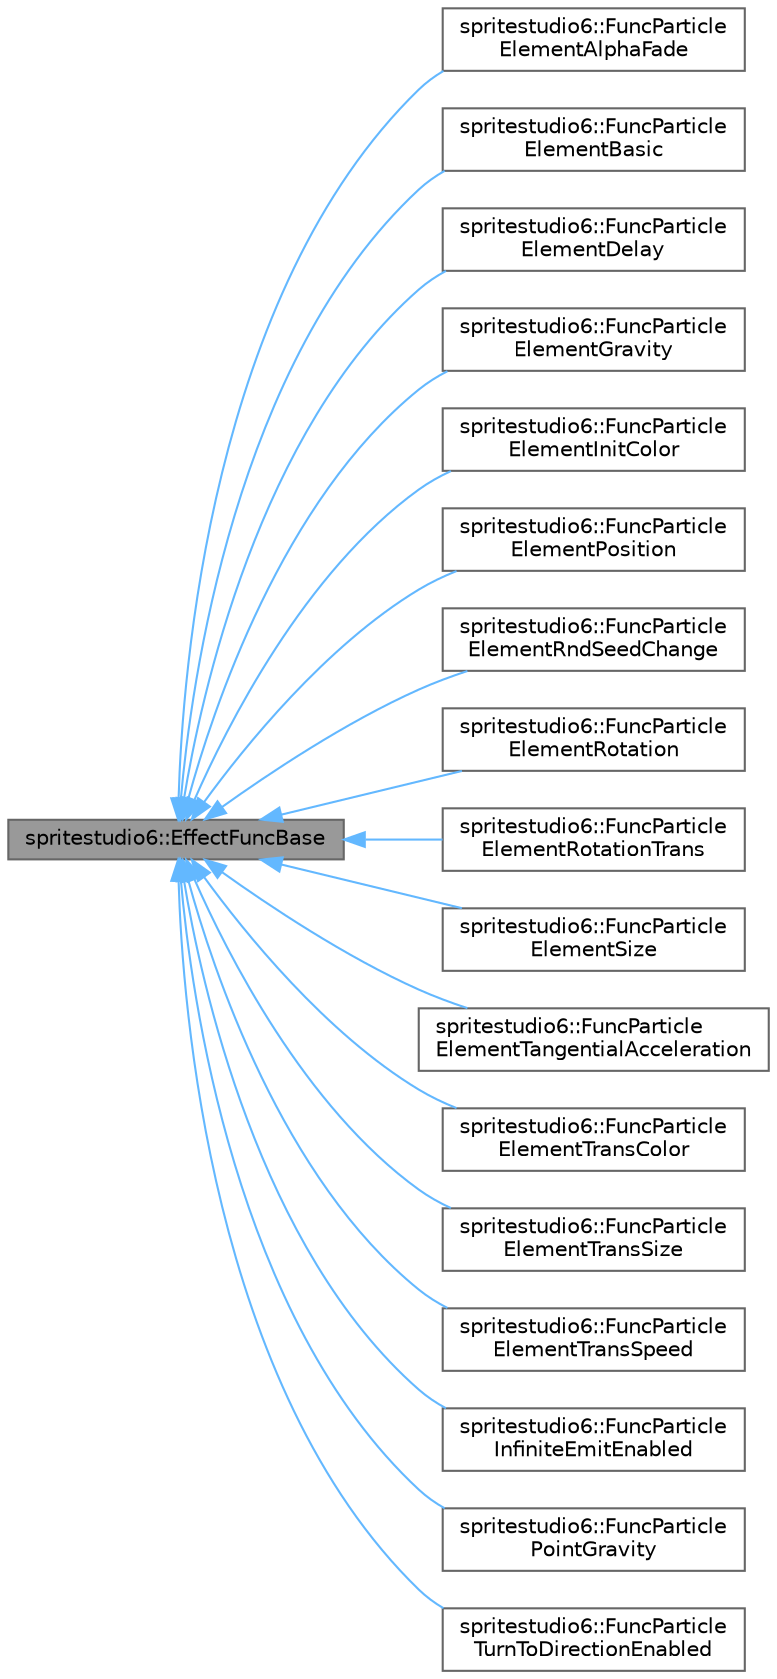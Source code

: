 digraph "spritestudio6::EffectFuncBase"
{
 // LATEX_PDF_SIZE
  bgcolor="transparent";
  edge [fontname=Helvetica,fontsize=10,labelfontname=Helvetica,labelfontsize=10];
  node [fontname=Helvetica,fontsize=10,shape=box,height=0.2,width=0.4];
  rankdir="LR";
  Node1 [id="Node000001",label="spritestudio6::EffectFuncBase",height=0.2,width=0.4,color="gray40", fillcolor="grey60", style="filled", fontcolor="black",tooltip=" "];
  Node1 -> Node2 [id="edge1_Node000001_Node000002",dir="back",color="steelblue1",style="solid",tooltip=" "];
  Node2 [id="Node000002",label="spritestudio6::FuncParticle\lElementAlphaFade",height=0.2,width=0.4,color="gray40", fillcolor="white", style="filled",URL="$classspritestudio6_1_1_func_particle_element_alpha_fade.html",tooltip=" "];
  Node1 -> Node3 [id="edge2_Node000001_Node000003",dir="back",color="steelblue1",style="solid",tooltip=" "];
  Node3 [id="Node000003",label="spritestudio6::FuncParticle\lElementBasic",height=0.2,width=0.4,color="gray40", fillcolor="white", style="filled",URL="$classspritestudio6_1_1_func_particle_element_basic.html",tooltip=" "];
  Node1 -> Node4 [id="edge3_Node000001_Node000004",dir="back",color="steelblue1",style="solid",tooltip=" "];
  Node4 [id="Node000004",label="spritestudio6::FuncParticle\lElementDelay",height=0.2,width=0.4,color="gray40", fillcolor="white", style="filled",URL="$classspritestudio6_1_1_func_particle_element_delay.html",tooltip=" "];
  Node1 -> Node5 [id="edge4_Node000001_Node000005",dir="back",color="steelblue1",style="solid",tooltip=" "];
  Node5 [id="Node000005",label="spritestudio6::FuncParticle\lElementGravity",height=0.2,width=0.4,color="gray40", fillcolor="white", style="filled",URL="$classspritestudio6_1_1_func_particle_element_gravity.html",tooltip=" "];
  Node1 -> Node6 [id="edge5_Node000001_Node000006",dir="back",color="steelblue1",style="solid",tooltip=" "];
  Node6 [id="Node000006",label="spritestudio6::FuncParticle\lElementInitColor",height=0.2,width=0.4,color="gray40", fillcolor="white", style="filled",URL="$classspritestudio6_1_1_func_particle_element_init_color.html",tooltip=" "];
  Node1 -> Node7 [id="edge6_Node000001_Node000007",dir="back",color="steelblue1",style="solid",tooltip=" "];
  Node7 [id="Node000007",label="spritestudio6::FuncParticle\lElementPosition",height=0.2,width=0.4,color="gray40", fillcolor="white", style="filled",URL="$classspritestudio6_1_1_func_particle_element_position.html",tooltip=" "];
  Node1 -> Node8 [id="edge7_Node000001_Node000008",dir="back",color="steelblue1",style="solid",tooltip=" "];
  Node8 [id="Node000008",label="spritestudio6::FuncParticle\lElementRndSeedChange",height=0.2,width=0.4,color="gray40", fillcolor="white", style="filled",URL="$classspritestudio6_1_1_func_particle_element_rnd_seed_change.html",tooltip=" "];
  Node1 -> Node9 [id="edge8_Node000001_Node000009",dir="back",color="steelblue1",style="solid",tooltip=" "];
  Node9 [id="Node000009",label="spritestudio6::FuncParticle\lElementRotation",height=0.2,width=0.4,color="gray40", fillcolor="white", style="filled",URL="$classspritestudio6_1_1_func_particle_element_rotation.html",tooltip=" "];
  Node1 -> Node10 [id="edge9_Node000001_Node000010",dir="back",color="steelblue1",style="solid",tooltip=" "];
  Node10 [id="Node000010",label="spritestudio6::FuncParticle\lElementRotationTrans",height=0.2,width=0.4,color="gray40", fillcolor="white", style="filled",URL="$classspritestudio6_1_1_func_particle_element_rotation_trans.html",tooltip=" "];
  Node1 -> Node11 [id="edge10_Node000001_Node000011",dir="back",color="steelblue1",style="solid",tooltip=" "];
  Node11 [id="Node000011",label="spritestudio6::FuncParticle\lElementSize",height=0.2,width=0.4,color="gray40", fillcolor="white", style="filled",URL="$classspritestudio6_1_1_func_particle_element_size.html",tooltip=" "];
  Node1 -> Node12 [id="edge11_Node000001_Node000012",dir="back",color="steelblue1",style="solid",tooltip=" "];
  Node12 [id="Node000012",label="spritestudio6::FuncParticle\lElementTangentialAcceleration",height=0.2,width=0.4,color="gray40", fillcolor="white", style="filled",URL="$classspritestudio6_1_1_func_particle_element_tangential_acceleration.html",tooltip=" "];
  Node1 -> Node13 [id="edge12_Node000001_Node000013",dir="back",color="steelblue1",style="solid",tooltip=" "];
  Node13 [id="Node000013",label="spritestudio6::FuncParticle\lElementTransColor",height=0.2,width=0.4,color="gray40", fillcolor="white", style="filled",URL="$classspritestudio6_1_1_func_particle_element_trans_color.html",tooltip=" "];
  Node1 -> Node14 [id="edge13_Node000001_Node000014",dir="back",color="steelblue1",style="solid",tooltip=" "];
  Node14 [id="Node000014",label="spritestudio6::FuncParticle\lElementTransSize",height=0.2,width=0.4,color="gray40", fillcolor="white", style="filled",URL="$classspritestudio6_1_1_func_particle_element_trans_size.html",tooltip=" "];
  Node1 -> Node15 [id="edge14_Node000001_Node000015",dir="back",color="steelblue1",style="solid",tooltip=" "];
  Node15 [id="Node000015",label="spritestudio6::FuncParticle\lElementTransSpeed",height=0.2,width=0.4,color="gray40", fillcolor="white", style="filled",URL="$classspritestudio6_1_1_func_particle_element_trans_speed.html",tooltip=" "];
  Node1 -> Node16 [id="edge15_Node000001_Node000016",dir="back",color="steelblue1",style="solid",tooltip=" "];
  Node16 [id="Node000016",label="spritestudio6::FuncParticle\lInfiniteEmitEnabled",height=0.2,width=0.4,color="gray40", fillcolor="white", style="filled",URL="$classspritestudio6_1_1_func_particle_infinite_emit_enabled.html",tooltip=" "];
  Node1 -> Node17 [id="edge16_Node000001_Node000017",dir="back",color="steelblue1",style="solid",tooltip=" "];
  Node17 [id="Node000017",label="spritestudio6::FuncParticle\lPointGravity",height=0.2,width=0.4,color="gray40", fillcolor="white", style="filled",URL="$classspritestudio6_1_1_func_particle_point_gravity.html",tooltip=" "];
  Node1 -> Node18 [id="edge17_Node000001_Node000018",dir="back",color="steelblue1",style="solid",tooltip=" "];
  Node18 [id="Node000018",label="spritestudio6::FuncParticle\lTurnToDirectionEnabled",height=0.2,width=0.4,color="gray40", fillcolor="white", style="filled",URL="$classspritestudio6_1_1_func_particle_turn_to_direction_enabled.html",tooltip=" "];
}
